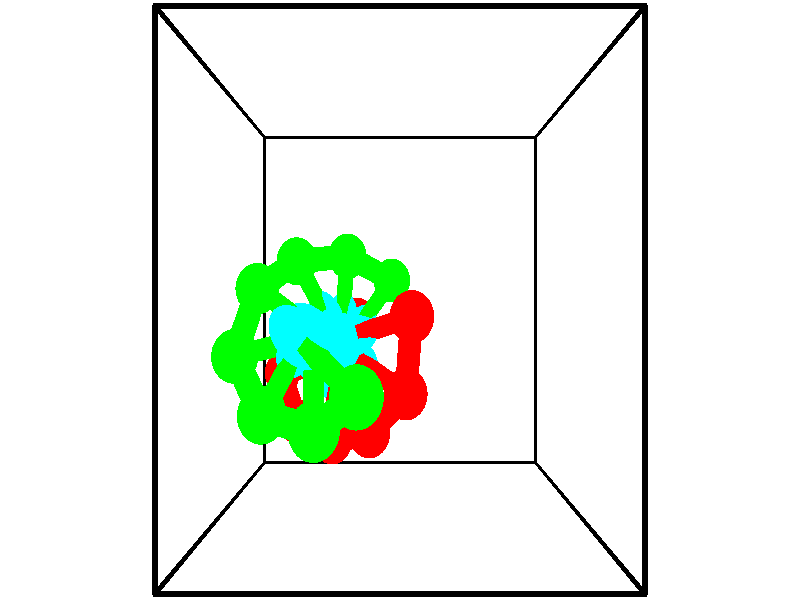 // switches for output
#declare DRAW_BASES = 1; // possible values are 0, 1; only relevant for DNA ribbons
#declare DRAW_BASES_TYPE = 3; // possible values are 1, 2, 3; only relevant for DNA ribbons
#declare DRAW_FOG = 0; // set to 1 to enable fog

#include "colors.inc"

#include "transforms.inc"
background { rgb <1, 1, 1>}

#default {
   normal{
       ripples 0.25
       frequency 0.20
       turbulence 0.2
       lambda 5
   }
	finish {
		phong 0.1
		phong_size 40.
	}
}

// original window dimensions: 1024x640


// camera settings

camera {
	sky <-0, 1, 0>
	up <-0, 1, 0>
	right 1.6 * <1, 0, 0>
	location <2.5, 2.5, 11.1562>
	look_at <2.5, 2.5, 2.5>
	direction <0, 0, -8.6562>
	angle 67.0682
}


# declare cpy_camera_pos = <2.5, 2.5, 11.1562>;
# if (DRAW_FOG = 1)
fog {
	fog_type 2
	up vnormalize(cpy_camera_pos)
	color rgbt<1,1,1,0.3>
	distance 1e-5
	fog_alt 3e-3
	fog_offset 4
}
# end


// LIGHTS

# declare lum = 6;
global_settings {
	ambient_light rgb lum * <0.05, 0.05, 0.05>
	max_trace_level 15
}# declare cpy_direct_light_amount = 0.25;
light_source
{	1000 * <-1, -1, 1>,
	rgb lum * cpy_direct_light_amount
	parallel
}

light_source
{	1000 * <1, 1, -1>,
	rgb lum * cpy_direct_light_amount
	parallel
}

// strand 0

// nucleotide -1

// particle -1
sphere {
	<1.826117, 2.282474, 1.604029> 0.250000
	pigment { color rgbt <1,0,0,0> }
	no_shadow
}
cylinder {
	<1.778748, 1.890556, 1.668503>,  <1.750326, 1.655406, 1.707187>, 0.100000
	pigment { color rgbt <1,0,0,0> }
	no_shadow
}
cylinder {
	<1.778748, 1.890556, 1.668503>,  <1.826117, 2.282474, 1.604029>, 0.100000
	pigment { color rgbt <1,0,0,0> }
	no_shadow
}

// particle -1
sphere {
	<1.778748, 1.890556, 1.668503> 0.100000
	pigment { color rgbt <1,0,0,0> }
	no_shadow
}
sphere {
	0, 1
	scale<0.080000,0.200000,0.300000>
	matrix <-0.247676, 0.186343, 0.950754,
		-0.961578, 0.072669, -0.264739,
		-0.118423, -0.979793, 0.161185,
		1.743221, 1.596618, 1.716858>
	pigment { color rgbt <0,1,1,0> }
	no_shadow
}
cylinder {
	<1.134315, 2.111362, 1.918212>,  <1.826117, 2.282474, 1.604029>, 0.130000
	pigment { color rgbt <1,0,0,0> }
	no_shadow
}

// nucleotide -1

// particle -1
sphere {
	<1.134315, 2.111362, 1.918212> 0.250000
	pigment { color rgbt <1,0,0,0> }
	no_shadow
}
cylinder {
	<1.406837, 1.844055, 2.037704>,  <1.570351, 1.683671, 2.109400>, 0.100000
	pigment { color rgbt <1,0,0,0> }
	no_shadow
}
cylinder {
	<1.406837, 1.844055, 2.037704>,  <1.134315, 2.111362, 1.918212>, 0.100000
	pigment { color rgbt <1,0,0,0> }
	no_shadow
}

// particle -1
sphere {
	<1.406837, 1.844055, 2.037704> 0.100000
	pigment { color rgbt <1,0,0,0> }
	no_shadow
}
sphere {
	0, 1
	scale<0.080000,0.200000,0.300000>
	matrix <-0.267261, 0.152836, 0.951427,
		-0.681465, -0.728051, -0.074474,
		0.681305, -0.668268, 0.298732,
		1.611229, 1.643575, 2.127324>
	pigment { color rgbt <0,1,1,0> }
	no_shadow
}
cylinder {
	<0.808599, 1.626744, 2.462997>,  <1.134315, 2.111362, 1.918212>, 0.130000
	pigment { color rgbt <1,0,0,0> }
	no_shadow
}

// nucleotide -1

// particle -1
sphere {
	<0.808599, 1.626744, 2.462997> 0.250000
	pigment { color rgbt <1,0,0,0> }
	no_shadow
}
cylinder {
	<1.204632, 1.659988, 2.508308>,  <1.442251, 1.679935, 2.535496>, 0.100000
	pigment { color rgbt <1,0,0,0> }
	no_shadow
}
cylinder {
	<1.204632, 1.659988, 2.508308>,  <0.808599, 1.626744, 2.462997>, 0.100000
	pigment { color rgbt <1,0,0,0> }
	no_shadow
}

// particle -1
sphere {
	<1.204632, 1.659988, 2.508308> 0.100000
	pigment { color rgbt <1,0,0,0> }
	no_shadow
}
sphere {
	0, 1
	scale<0.080000,0.200000,0.300000>
	matrix <-0.118194, 0.056795, 0.991365,
		0.075973, -0.994920, 0.066056,
		0.990080, 0.083124, 0.113278,
		1.501656, 1.684922, 2.542292>
	pigment { color rgbt <0,1,1,0> }
	no_shadow
}
cylinder {
	<1.119049, 1.117734, 2.950247>,  <0.808599, 1.626744, 2.462997>, 0.130000
	pigment { color rgbt <1,0,0,0> }
	no_shadow
}

// nucleotide -1

// particle -1
sphere {
	<1.119049, 1.117734, 2.950247> 0.250000
	pigment { color rgbt <1,0,0,0> }
	no_shadow
}
cylinder {
	<1.364563, 1.432777, 2.928558>,  <1.511872, 1.621803, 2.915545>, 0.100000
	pigment { color rgbt <1,0,0,0> }
	no_shadow
}
cylinder {
	<1.364563, 1.432777, 2.928558>,  <1.119049, 1.117734, 2.950247>, 0.100000
	pigment { color rgbt <1,0,0,0> }
	no_shadow
}

// particle -1
sphere {
	<1.364563, 1.432777, 2.928558> 0.100000
	pigment { color rgbt <1,0,0,0> }
	no_shadow
}
sphere {
	0, 1
	scale<0.080000,0.200000,0.300000>
	matrix <-0.054803, 0.111021, 0.992306,
		0.787568, -0.606092, 0.111306,
		0.613786, 0.787608, -0.054221,
		1.548699, 1.669060, 2.912292>
	pigment { color rgbt <0,1,1,0> }
	no_shadow
}
cylinder {
	<1.639265, 1.004310, 3.442128>,  <1.119049, 1.117734, 2.950247>, 0.130000
	pigment { color rgbt <1,0,0,0> }
	no_shadow
}

// nucleotide -1

// particle -1
sphere {
	<1.639265, 1.004310, 3.442128> 0.250000
	pigment { color rgbt <1,0,0,0> }
	no_shadow
}
cylinder {
	<1.644421, 1.399902, 3.383133>,  <1.647514, 1.637257, 3.347736>, 0.100000
	pigment { color rgbt <1,0,0,0> }
	no_shadow
}
cylinder {
	<1.644421, 1.399902, 3.383133>,  <1.639265, 1.004310, 3.442128>, 0.100000
	pigment { color rgbt <1,0,0,0> }
	no_shadow
}

// particle -1
sphere {
	<1.644421, 1.399902, 3.383133> 0.100000
	pigment { color rgbt <1,0,0,0> }
	no_shadow
}
sphere {
	0, 1
	scale<0.080000,0.200000,0.300000>
	matrix <0.212785, 0.141409, 0.966812,
		0.977014, -0.043844, -0.208617,
		0.012889, 0.988980, -0.147489,
		1.648287, 1.696596, 3.338886>
	pigment { color rgbt <0,1,1,0> }
	no_shadow
}
cylinder {
	<2.131236, 1.164901, 3.879339>,  <1.639265, 1.004310, 3.442128>, 0.130000
	pigment { color rgbt <1,0,0,0> }
	no_shadow
}

// nucleotide -1

// particle -1
sphere {
	<2.131236, 1.164901, 3.879339> 0.250000
	pigment { color rgbt <1,0,0,0> }
	no_shadow
}
cylinder {
	<1.990631, 1.532967, 3.810364>,  <1.906268, 1.753806, 3.768979>, 0.100000
	pigment { color rgbt <1,0,0,0> }
	no_shadow
}
cylinder {
	<1.990631, 1.532967, 3.810364>,  <2.131236, 1.164901, 3.879339>, 0.100000
	pigment { color rgbt <1,0,0,0> }
	no_shadow
}

// particle -1
sphere {
	<1.990631, 1.532967, 3.810364> 0.100000
	pigment { color rgbt <1,0,0,0> }
	no_shadow
}
sphere {
	0, 1
	scale<0.080000,0.200000,0.300000>
	matrix <0.238568, 0.266154, 0.933942,
		0.905275, 0.287155, -0.313079,
		-0.351513, 0.920165, -0.172437,
		1.885177, 1.809016, 3.758633>
	pigment { color rgbt <0,1,1,0> }
	no_shadow
}
cylinder {
	<2.566429, 1.599992, 4.219091>,  <2.131236, 1.164901, 3.879339>, 0.130000
	pigment { color rgbt <1,0,0,0> }
	no_shadow
}

// nucleotide -1

// particle -1
sphere {
	<2.566429, 1.599992, 4.219091> 0.250000
	pigment { color rgbt <1,0,0,0> }
	no_shadow
}
cylinder {
	<2.224392, 1.798027, 4.157509>,  <2.019170, 1.916848, 4.120559>, 0.100000
	pigment { color rgbt <1,0,0,0> }
	no_shadow
}
cylinder {
	<2.224392, 1.798027, 4.157509>,  <2.566429, 1.599992, 4.219091>, 0.100000
	pigment { color rgbt <1,0,0,0> }
	no_shadow
}

// particle -1
sphere {
	<2.224392, 1.798027, 4.157509> 0.100000
	pigment { color rgbt <1,0,0,0> }
	no_shadow
}
sphere {
	0, 1
	scale<0.080000,0.200000,0.300000>
	matrix <0.020097, 0.328368, 0.944336,
		0.518084, 0.804401, -0.290735,
		-0.855093, 0.495089, -0.153956,
		1.967864, 1.946554, 4.111322>
	pigment { color rgbt <0,1,1,0> }
	no_shadow
}
cylinder {
	<2.633818, 2.343259, 4.367629>,  <2.566429, 1.599992, 4.219091>, 0.130000
	pigment { color rgbt <1,0,0,0> }
	no_shadow
}

// nucleotide -1

// particle -1
sphere {
	<2.633818, 2.343259, 4.367629> 0.250000
	pigment { color rgbt <1,0,0,0> }
	no_shadow
}
cylinder {
	<2.250664, 2.239929, 4.417786>,  <2.020771, 2.177932, 4.447880>, 0.100000
	pigment { color rgbt <1,0,0,0> }
	no_shadow
}
cylinder {
	<2.250664, 2.239929, 4.417786>,  <2.633818, 2.343259, 4.367629>, 0.100000
	pigment { color rgbt <1,0,0,0> }
	no_shadow
}

// particle -1
sphere {
	<2.250664, 2.239929, 4.417786> 0.100000
	pigment { color rgbt <1,0,0,0> }
	no_shadow
}
sphere {
	0, 1
	scale<0.080000,0.200000,0.300000>
	matrix <0.014743, 0.391863, 0.919905,
		-0.286770, 0.883013, -0.371552,
		-0.957886, -0.258324, 0.125393,
		1.963298, 2.162432, 4.455403>
	pigment { color rgbt <0,1,1,0> }
	no_shadow
}
// strand 1

// nucleotide -1

// particle -1
sphere {
	<2.101537, 1.758951, 5.634017> 0.250000
	pigment { color rgbt <0,1,0,0> }
	no_shadow
}
cylinder {
	<1.798859, 2.019318, 5.658409>,  <1.617251, 2.175537, 5.673044>, 0.100000
	pigment { color rgbt <0,1,0,0> }
	no_shadow
}
cylinder {
	<1.798859, 2.019318, 5.658409>,  <2.101537, 1.758951, 5.634017>, 0.100000
	pigment { color rgbt <0,1,0,0> }
	no_shadow
}

// particle -1
sphere {
	<1.798859, 2.019318, 5.658409> 0.100000
	pigment { color rgbt <0,1,0,0> }
	no_shadow
}
sphere {
	0, 1
	scale<0.080000,0.200000,0.300000>
	matrix <-0.049687, 0.035746, -0.998125,
		-0.651875, -0.758308, 0.005293,
		-0.756697, 0.650916, 0.060980,
		1.571849, 2.214592, 5.676703>
	pigment { color rgbt <0,1,1,0> }
	no_shadow
}
cylinder {
	<1.665487, 1.439075, 5.302658>,  <2.101537, 1.758951, 5.634017>, 0.130000
	pigment { color rgbt <0,1,0,0> }
	no_shadow
}

// nucleotide -1

// particle -1
sphere {
	<1.665487, 1.439075, 5.302658> 0.250000
	pigment { color rgbt <0,1,0,0> }
	no_shadow
}
cylinder {
	<1.656226, 1.838608, 5.285698>,  <1.650670, 2.078328, 5.275522>, 0.100000
	pigment { color rgbt <0,1,0,0> }
	no_shadow
}
cylinder {
	<1.656226, 1.838608, 5.285698>,  <1.665487, 1.439075, 5.302658>, 0.100000
	pigment { color rgbt <0,1,0,0> }
	no_shadow
}

// particle -1
sphere {
	<1.656226, 1.838608, 5.285698> 0.100000
	pigment { color rgbt <0,1,0,0> }
	no_shadow
}
sphere {
	0, 1
	scale<0.080000,0.200000,0.300000>
	matrix <-0.084093, -0.044206, -0.995477,
		-0.996189, -0.019481, 0.085018,
		-0.023151, 0.998832, -0.042400,
		1.649281, 2.138258, 5.272978>
	pigment { color rgbt <0,1,1,0> }
	no_shadow
}
cylinder {
	<1.070711, 1.507489, 4.910624>,  <1.665487, 1.439075, 5.302658>, 0.130000
	pigment { color rgbt <0,1,0,0> }
	no_shadow
}

// nucleotide -1

// particle -1
sphere {
	<1.070711, 1.507489, 4.910624> 0.250000
	pigment { color rgbt <0,1,0,0> }
	no_shadow
}
cylinder {
	<1.286956, 1.843430, 4.891075>,  <1.416703, 2.044994, 4.879346>, 0.100000
	pigment { color rgbt <0,1,0,0> }
	no_shadow
}
cylinder {
	<1.286956, 1.843430, 4.891075>,  <1.070711, 1.507489, 4.910624>, 0.100000
	pigment { color rgbt <0,1,0,0> }
	no_shadow
}

// particle -1
sphere {
	<1.286956, 1.843430, 4.891075> 0.100000
	pigment { color rgbt <0,1,0,0> }
	no_shadow
}
sphere {
	0, 1
	scale<0.080000,0.200000,0.300000>
	matrix <-0.123989, 0.022084, -0.992038,
		-0.832085, 0.542366, 0.116071,
		0.540611, 0.839852, -0.048872,
		1.449139, 2.095385, 4.876413>
	pigment { color rgbt <0,1,1,0> }
	no_shadow
}
cylinder {
	<0.691677, 1.987015, 4.541770>,  <1.070711, 1.507489, 4.910624>, 0.130000
	pigment { color rgbt <0,1,0,0> }
	no_shadow
}

// nucleotide -1

// particle -1
sphere {
	<0.691677, 1.987015, 4.541770> 0.250000
	pigment { color rgbt <0,1,0,0> }
	no_shadow
}
cylinder {
	<1.082578, 2.067261, 4.514244>,  <1.317118, 2.115408, 4.497729>, 0.100000
	pigment { color rgbt <0,1,0,0> }
	no_shadow
}
cylinder {
	<1.082578, 2.067261, 4.514244>,  <0.691677, 1.987015, 4.541770>, 0.100000
	pigment { color rgbt <0,1,0,0> }
	no_shadow
}

// particle -1
sphere {
	<1.082578, 2.067261, 4.514244> 0.100000
	pigment { color rgbt <0,1,0,0> }
	no_shadow
}
sphere {
	0, 1
	scale<0.080000,0.200000,0.300000>
	matrix <-0.074596, 0.021402, -0.996984,
		-0.198535, 0.979437, 0.035881,
		0.977251, 0.200613, -0.068813,
		1.375753, 2.127445, 4.493600>
	pigment { color rgbt <0,1,1,0> }
	no_shadow
}
cylinder {
	<0.836574, 2.610577, 4.103821>,  <0.691677, 1.987015, 4.541770>, 0.130000
	pigment { color rgbt <0,1,0,0> }
	no_shadow
}

// nucleotide -1

// particle -1
sphere {
	<0.836574, 2.610577, 4.103821> 0.250000
	pigment { color rgbt <0,1,0,0> }
	no_shadow
}
cylinder {
	<1.176355, 2.399612, 4.097321>,  <1.380224, 2.273034, 4.093420>, 0.100000
	pigment { color rgbt <0,1,0,0> }
	no_shadow
}
cylinder {
	<1.176355, 2.399612, 4.097321>,  <0.836574, 2.610577, 4.103821>, 0.100000
	pigment { color rgbt <0,1,0,0> }
	no_shadow
}

// particle -1
sphere {
	<1.176355, 2.399612, 4.097321> 0.100000
	pigment { color rgbt <0,1,0,0> }
	no_shadow
}
sphere {
	0, 1
	scale<0.080000,0.200000,0.300000>
	matrix <-0.066201, -0.075968, -0.994910,
		0.523493, 0.846206, -0.099447,
		0.849454, -0.527412, -0.016251,
		1.431192, 2.241389, 4.092445>
	pigment { color rgbt <0,1,1,0> }
	no_shadow
}
cylinder {
	<1.206738, 2.904609, 3.579016>,  <0.836574, 2.610577, 4.103821>, 0.130000
	pigment { color rgbt <0,1,0,0> }
	no_shadow
}

// nucleotide -1

// particle -1
sphere {
	<1.206738, 2.904609, 3.579016> 0.250000
	pigment { color rgbt <0,1,0,0> }
	no_shadow
}
cylinder {
	<1.424773, 2.572159, 3.623032>,  <1.555594, 2.372688, 3.649441>, 0.100000
	pigment { color rgbt <0,1,0,0> }
	no_shadow
}
cylinder {
	<1.424773, 2.572159, 3.623032>,  <1.206738, 2.904609, 3.579016>, 0.100000
	pigment { color rgbt <0,1,0,0> }
	no_shadow
}

// particle -1
sphere {
	<1.424773, 2.572159, 3.623032> 0.100000
	pigment { color rgbt <0,1,0,0> }
	no_shadow
}
sphere {
	0, 1
	scale<0.080000,0.200000,0.300000>
	matrix <0.197119, -0.000519, -0.980379,
		0.814877, 0.556083, 0.163548,
		0.545087, -0.831127, 0.110038,
		1.588299, 2.322821, 3.656043>
	pigment { color rgbt <0,1,1,0> }
	no_shadow
}
cylinder {
	<1.808249, 2.980950, 3.182815>,  <1.206738, 2.904609, 3.579016>, 0.130000
	pigment { color rgbt <0,1,0,0> }
	no_shadow
}

// nucleotide -1

// particle -1
sphere {
	<1.808249, 2.980950, 3.182815> 0.250000
	pigment { color rgbt <0,1,0,0> }
	no_shadow
}
cylinder {
	<1.772843, 2.585770, 3.233597>,  <1.751600, 2.348661, 3.264066>, 0.100000
	pigment { color rgbt <0,1,0,0> }
	no_shadow
}
cylinder {
	<1.772843, 2.585770, 3.233597>,  <1.808249, 2.980950, 3.182815>, 0.100000
	pigment { color rgbt <0,1,0,0> }
	no_shadow
}

// particle -1
sphere {
	<1.772843, 2.585770, 3.233597> 0.100000
	pigment { color rgbt <0,1,0,0> }
	no_shadow
}
sphere {
	0, 1
	scale<0.080000,0.200000,0.300000>
	matrix <0.061933, -0.132666, -0.989224,
		0.994148, -0.079699, 0.072929,
		-0.088515, -0.987951, 0.126954,
		1.746289, 2.289384, 3.271683>
	pigment { color rgbt <0,1,1,0> }
	no_shadow
}
cylinder {
	<2.387383, 2.724042, 2.866820>,  <1.808249, 2.980950, 3.182815>, 0.130000
	pigment { color rgbt <0,1,0,0> }
	no_shadow
}

// nucleotide -1

// particle -1
sphere {
	<2.387383, 2.724042, 2.866820> 0.250000
	pigment { color rgbt <0,1,0,0> }
	no_shadow
}
cylinder {
	<2.129553, 2.418304, 2.873726>,  <1.974854, 2.234862, 2.877869>, 0.100000
	pigment { color rgbt <0,1,0,0> }
	no_shadow
}
cylinder {
	<2.129553, 2.418304, 2.873726>,  <2.387383, 2.724042, 2.866820>, 0.100000
	pigment { color rgbt <0,1,0,0> }
	no_shadow
}

// particle -1
sphere {
	<2.129553, 2.418304, 2.873726> 0.100000
	pigment { color rgbt <0,1,0,0> }
	no_shadow
}
sphere {
	0, 1
	scale<0.080000,0.200000,0.300000>
	matrix <0.237563, -0.221699, -0.945734,
		0.726695, -0.605497, 0.324482,
		-0.644576, -0.764345, 0.017264,
		1.936180, 2.189001, 2.878905>
	pigment { color rgbt <0,1,1,0> }
	no_shadow
}
// box output
cylinder {
	<0.000000, 0.000000, 0.000000>,  <5.000000, 0.000000, 0.000000>, 0.025000
	pigment { color rgbt <0,0,0,0> }
	no_shadow
}
cylinder {
	<0.000000, 0.000000, 0.000000>,  <0.000000, 5.000000, 0.000000>, 0.025000
	pigment { color rgbt <0,0,0,0> }
	no_shadow
}
cylinder {
	<0.000000, 0.000000, 0.000000>,  <0.000000, 0.000000, 5.000000>, 0.025000
	pigment { color rgbt <0,0,0,0> }
	no_shadow
}
cylinder {
	<5.000000, 5.000000, 5.000000>,  <0.000000, 5.000000, 5.000000>, 0.025000
	pigment { color rgbt <0,0,0,0> }
	no_shadow
}
cylinder {
	<5.000000, 5.000000, 5.000000>,  <5.000000, 0.000000, 5.000000>, 0.025000
	pigment { color rgbt <0,0,0,0> }
	no_shadow
}
cylinder {
	<5.000000, 5.000000, 5.000000>,  <5.000000, 5.000000, 0.000000>, 0.025000
	pigment { color rgbt <0,0,0,0> }
	no_shadow
}
cylinder {
	<0.000000, 0.000000, 5.000000>,  <0.000000, 5.000000, 5.000000>, 0.025000
	pigment { color rgbt <0,0,0,0> }
	no_shadow
}
cylinder {
	<0.000000, 0.000000, 5.000000>,  <5.000000, 0.000000, 5.000000>, 0.025000
	pigment { color rgbt <0,0,0,0> }
	no_shadow
}
cylinder {
	<5.000000, 5.000000, 0.000000>,  <0.000000, 5.000000, 0.000000>, 0.025000
	pigment { color rgbt <0,0,0,0> }
	no_shadow
}
cylinder {
	<5.000000, 5.000000, 0.000000>,  <5.000000, 0.000000, 0.000000>, 0.025000
	pigment { color rgbt <0,0,0,0> }
	no_shadow
}
cylinder {
	<5.000000, 0.000000, 5.000000>,  <5.000000, 0.000000, 0.000000>, 0.025000
	pigment { color rgbt <0,0,0,0> }
	no_shadow
}
cylinder {
	<0.000000, 5.000000, 0.000000>,  <0.000000, 5.000000, 5.000000>, 0.025000
	pigment { color rgbt <0,0,0,0> }
	no_shadow
}
// end of box output

